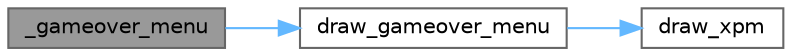 digraph "_gameover_menu"
{
 // LATEX_PDF_SIZE
  bgcolor="transparent";
  edge [fontname=Helvetica,fontsize=10,labelfontname=Helvetica,labelfontsize=10];
  node [fontname=Helvetica,fontsize=10,shape=box,height=0.2,width=0.4];
  rankdir="LR";
  Node1 [label="_gameover_menu",height=0.2,width=0.4,color="gray40", fillcolor="grey60", style="filled", fontcolor="black",tooltip="This function draws the game over menu on the screen."];
  Node1 -> Node2 [color="steelblue1",style="solid"];
  Node2 [label="draw_gameover_menu",height=0.2,width=0.4,color="grey40", fillcolor="white", style="filled",URL="$display_8c.html#ab2df83aff4dc3a6418146d961f26b54b",tooltip="This function displays the \"gameover menu\" image on the screen."];
  Node2 -> Node3 [color="steelblue1",style="solid"];
  Node3 [label="draw_xpm",height=0.2,width=0.4,color="grey40", fillcolor="white", style="filled",URL="$video_8c.html#af110146e2c41a581c0d543ed7eb61f37",tooltip="This function prints a xmp image to the display."];
}

